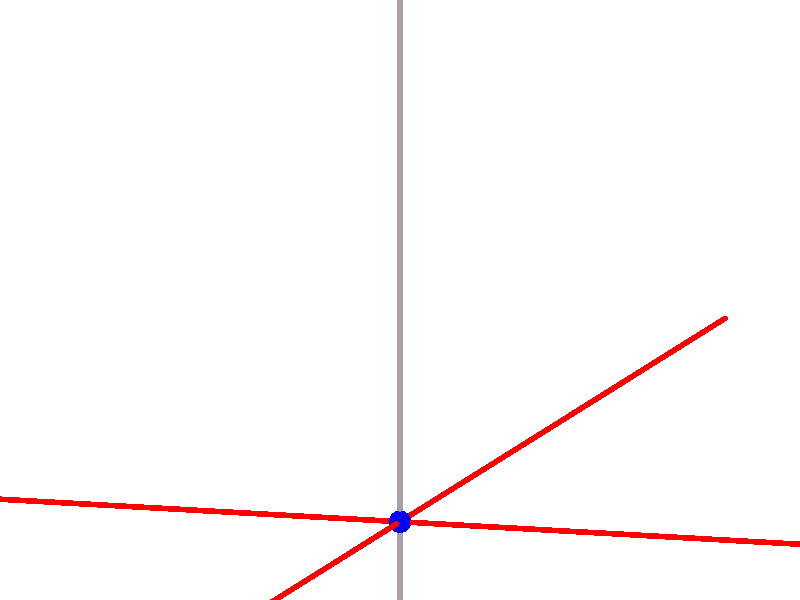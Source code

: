 #macro my_sphere(xPos, yPos, zPos) 
    sphere { <xPos, yPos, zPos>, 0.2 texture { pigment {color <0, 0, 1>} } finish {phong 0.9} }
#end

camera {
   orthographic
//   location <3, 6, -10>
   location <3, 6, -10>
   look_at <0, 4, 0>
}

light_source { <-1, -1, -1> color <1, 1, 1>}

sky_sphere { pigment {color <1, 1, 1>} }

//#declare I = 0;
//#while (I <= 6)
//  #declare K = 0;
//  #while (K <= 6)
//    #declare J = 0;
//    #while (J <= (6 - I - K) / 2)
//      my_sphere(I, 3 * J, K)
//    #declare J = J + 1;
//    #end
//  #declare K = K + 1;
//  #end
//#declare I = I + 1;
//#end

my_sphere(0, 0, 0)

cylinder {
 <0, 20, 0>
 <0, -20, 0>
 0.05
 texture {pigment {color <0.66, 0.625, 0.66>}}
 finish {ambient 0.5}
}

cylinder {
 <20, 0, 0>
 <-20, 0, 0>
 0.05
 texture {pigment {color <1, 0, 0>}}
 finish {ambient 0.5}
}

cylinder {
 <0, 0, 20>
 <0, 0, -20>
 0.05
 texture {pigment {color <1, 0, 0>}}
 finish {ambient 0.5}
}


